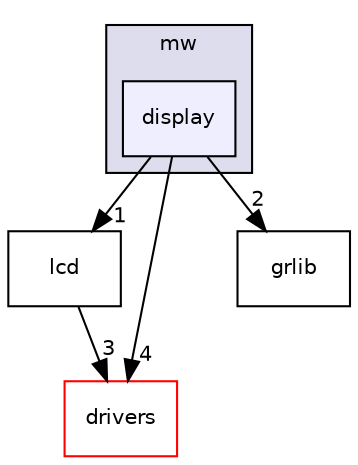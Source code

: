 digraph "display" {
  compound=true
  node [ fontsize="10", fontname="Helvetica"];
  edge [ labelfontsize="10", labelfontname="Helvetica"];
  subgraph clusterdir_622605b5fc87a1221dd66225202096f9 {
    graph [ bgcolor="#ddddee", pencolor="black", label="mw" fontname="Helvetica", fontsize="10", URL="dir_622605b5fc87a1221dd66225202096f9.html"]
  dir_5191fdcfa732a7ed0729ace242509823 [shape=box, label="display", style="filled", fillcolor="#eeeeff", pencolor="black", URL="dir_5191fdcfa732a7ed0729ace242509823.html"];
  }
  dir_5299304ede3f99abaf860c498e8d2dfa [shape=box label="lcd" URL="dir_5299304ede3f99abaf860c498e8d2dfa.html"];
  dir_3272f9f9556099c0b986cb38fa788482 [shape=box label="drivers" fillcolor="white" style="filled" color="red" URL="dir_3272f9f9556099c0b986cb38fa788482.html"];
  dir_7972e94804c51ae0e5852cfbdc28c51f [shape=box label="grlib" URL="dir_7972e94804c51ae0e5852cfbdc28c51f.html"];
  dir_5191fdcfa732a7ed0729ace242509823->dir_5299304ede3f99abaf860c498e8d2dfa [headlabel="1", labeldistance=1.5 headhref="dir_000013_000020.html"];
  dir_5191fdcfa732a7ed0729ace242509823->dir_3272f9f9556099c0b986cb38fa788482 [headlabel="4", labeldistance=1.5 headhref="dir_000013_000004.html"];
  dir_5191fdcfa732a7ed0729ace242509823->dir_7972e94804c51ae0e5852cfbdc28c51f [headlabel="2", labeldistance=1.5 headhref="dir_000013_000018.html"];
  dir_5299304ede3f99abaf860c498e8d2dfa->dir_3272f9f9556099c0b986cb38fa788482 [headlabel="3", labeldistance=1.5 headhref="dir_000020_000004.html"];
}

